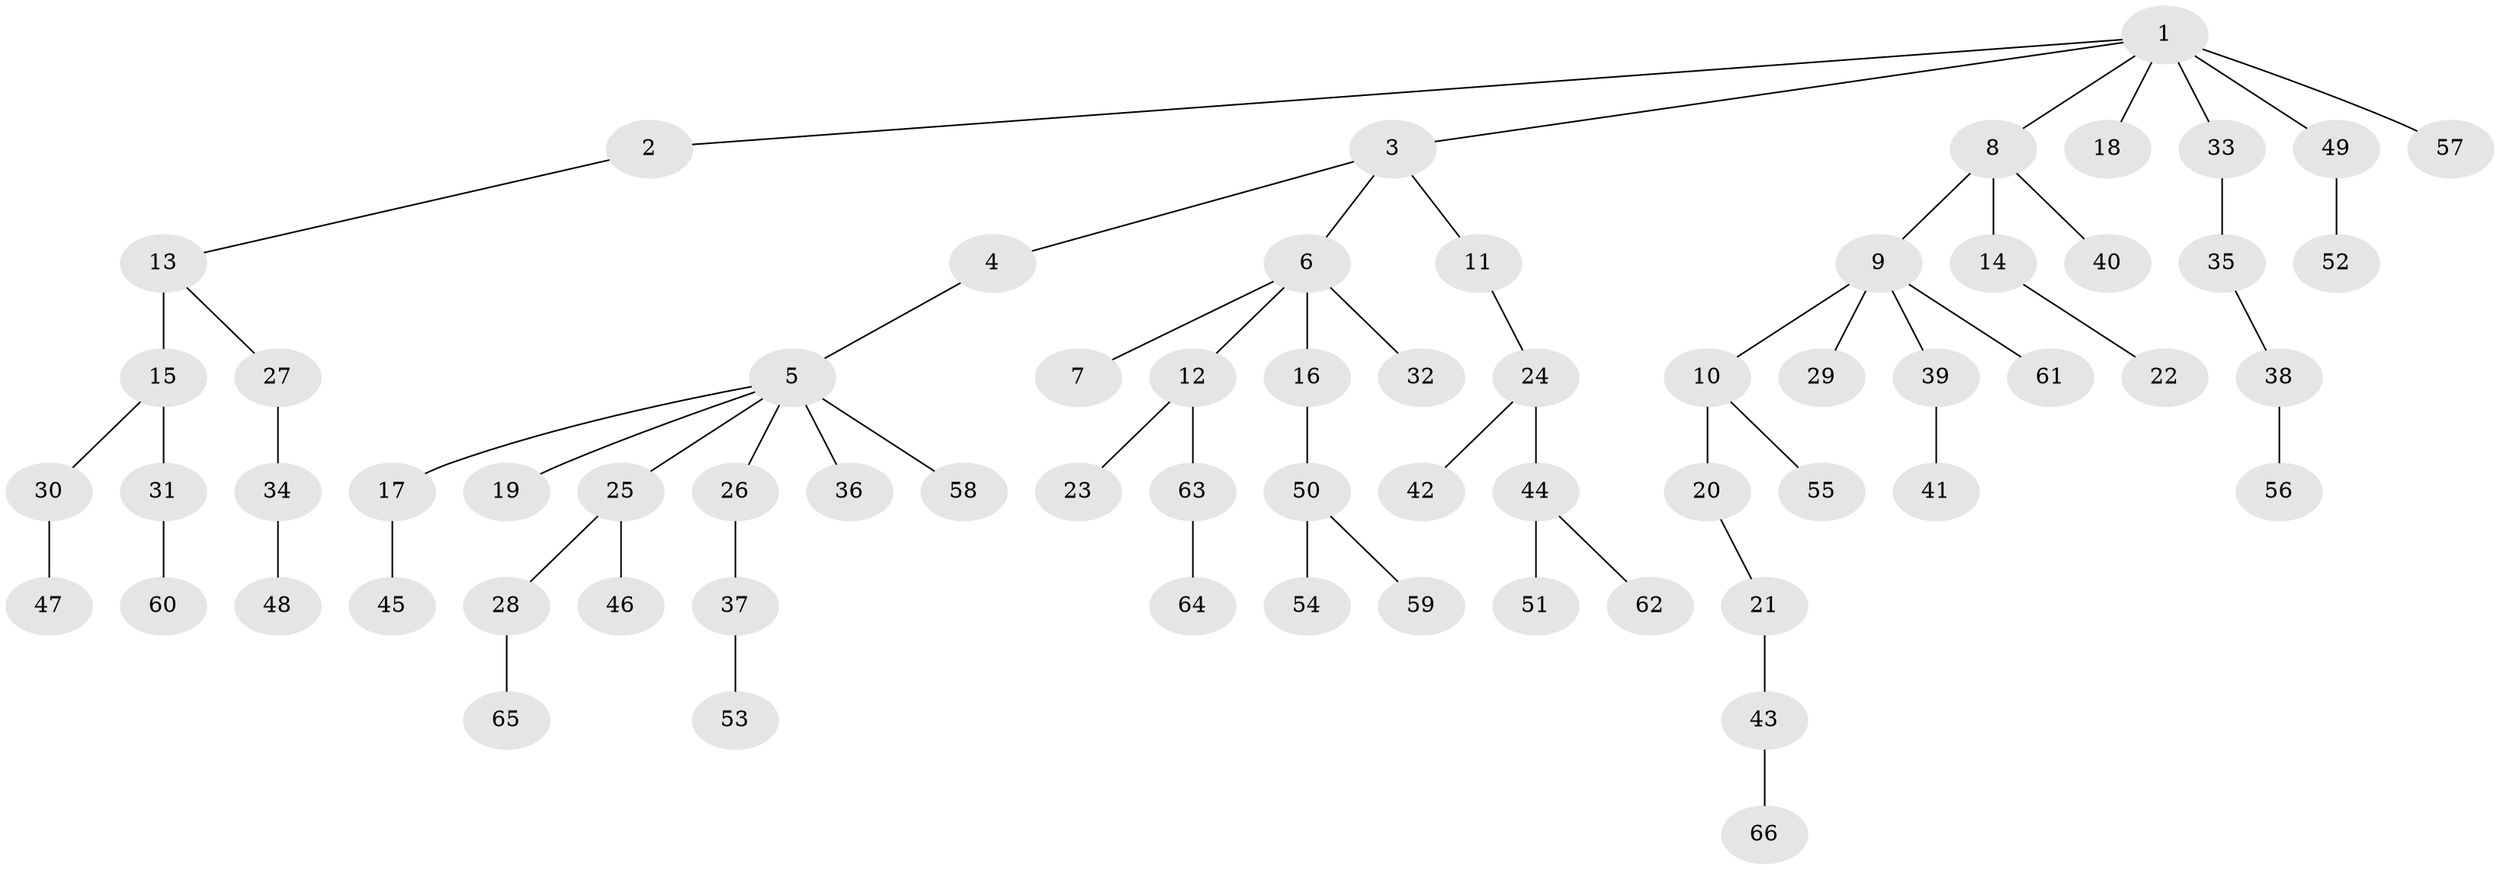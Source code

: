 // original degree distribution, {7: 0.023076923076923078, 2: 0.2846153846153846, 4: 0.06153846153846154, 3: 0.07692307692307693, 5: 0.046153846153846156, 1: 0.5, 6: 0.007692307692307693}
// Generated by graph-tools (version 1.1) at 2025/36/03/09/25 02:36:50]
// undirected, 66 vertices, 65 edges
graph export_dot {
graph [start="1"]
  node [color=gray90,style=filled];
  1;
  2;
  3;
  4;
  5;
  6;
  7;
  8;
  9;
  10;
  11;
  12;
  13;
  14;
  15;
  16;
  17;
  18;
  19;
  20;
  21;
  22;
  23;
  24;
  25;
  26;
  27;
  28;
  29;
  30;
  31;
  32;
  33;
  34;
  35;
  36;
  37;
  38;
  39;
  40;
  41;
  42;
  43;
  44;
  45;
  46;
  47;
  48;
  49;
  50;
  51;
  52;
  53;
  54;
  55;
  56;
  57;
  58;
  59;
  60;
  61;
  62;
  63;
  64;
  65;
  66;
  1 -- 2 [weight=1.0];
  1 -- 3 [weight=1.0];
  1 -- 8 [weight=1.0];
  1 -- 18 [weight=1.0];
  1 -- 33 [weight=1.0];
  1 -- 49 [weight=1.0];
  1 -- 57 [weight=2.0];
  2 -- 13 [weight=1.0];
  3 -- 4 [weight=1.0];
  3 -- 6 [weight=1.0];
  3 -- 11 [weight=1.0];
  4 -- 5 [weight=1.0];
  5 -- 17 [weight=1.0];
  5 -- 19 [weight=1.0];
  5 -- 25 [weight=1.0];
  5 -- 26 [weight=1.0];
  5 -- 36 [weight=2.0];
  5 -- 58 [weight=1.0];
  6 -- 7 [weight=1.0];
  6 -- 12 [weight=1.0];
  6 -- 16 [weight=3.0];
  6 -- 32 [weight=1.0];
  8 -- 9 [weight=1.0];
  8 -- 14 [weight=1.0];
  8 -- 40 [weight=1.0];
  9 -- 10 [weight=1.0];
  9 -- 29 [weight=1.0];
  9 -- 39 [weight=1.0];
  9 -- 61 [weight=1.0];
  10 -- 20 [weight=1.0];
  10 -- 55 [weight=1.0];
  11 -- 24 [weight=1.0];
  12 -- 23 [weight=1.0];
  12 -- 63 [weight=1.0];
  13 -- 15 [weight=4.0];
  13 -- 27 [weight=1.0];
  14 -- 22 [weight=1.0];
  15 -- 30 [weight=1.0];
  15 -- 31 [weight=1.0];
  16 -- 50 [weight=1.0];
  17 -- 45 [weight=1.0];
  20 -- 21 [weight=2.0];
  21 -- 43 [weight=1.0];
  24 -- 42 [weight=1.0];
  24 -- 44 [weight=1.0];
  25 -- 28 [weight=1.0];
  25 -- 46 [weight=1.0];
  26 -- 37 [weight=2.0];
  27 -- 34 [weight=1.0];
  28 -- 65 [weight=1.0];
  30 -- 47 [weight=1.0];
  31 -- 60 [weight=4.0];
  33 -- 35 [weight=4.0];
  34 -- 48 [weight=1.0];
  35 -- 38 [weight=1.0];
  37 -- 53 [weight=1.0];
  38 -- 56 [weight=2.0];
  39 -- 41 [weight=1.0];
  43 -- 66 [weight=1.0];
  44 -- 51 [weight=2.0];
  44 -- 62 [weight=1.0];
  49 -- 52 [weight=1.0];
  50 -- 54 [weight=2.0];
  50 -- 59 [weight=1.0];
  63 -- 64 [weight=1.0];
}
